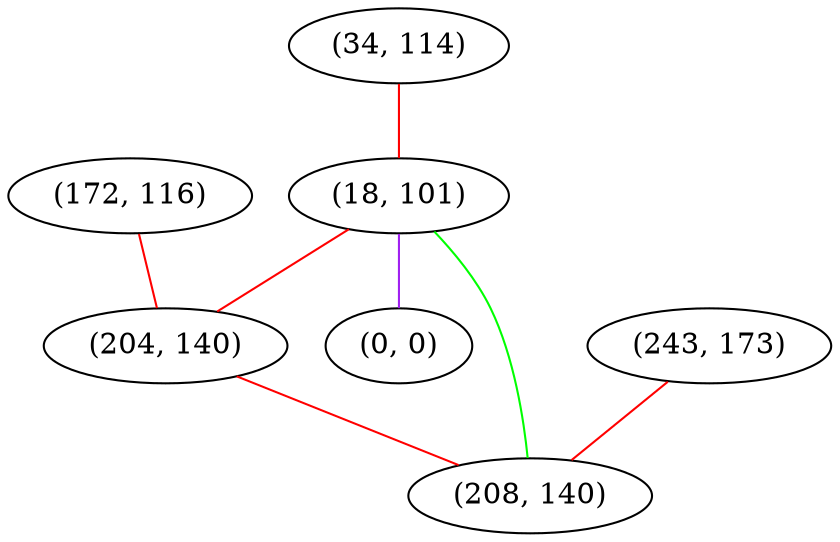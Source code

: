 graph "" {
"(172, 116)";
"(34, 114)";
"(18, 101)";
"(204, 140)";
"(0, 0)";
"(243, 173)";
"(208, 140)";
"(172, 116)" -- "(204, 140)"  [color=red, key=0, weight=1];
"(34, 114)" -- "(18, 101)"  [color=red, key=0, weight=1];
"(18, 101)" -- "(208, 140)"  [color=green, key=0, weight=2];
"(18, 101)" -- "(204, 140)"  [color=red, key=0, weight=1];
"(18, 101)" -- "(0, 0)"  [color=purple, key=0, weight=4];
"(204, 140)" -- "(208, 140)"  [color=red, key=0, weight=1];
"(243, 173)" -- "(208, 140)"  [color=red, key=0, weight=1];
}
